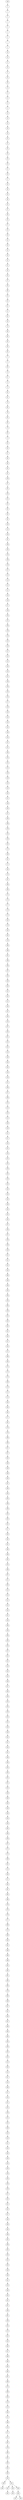 digraph my_graph {
196 [label=196]
3 [label=3]
1 [label=1]
0 [label=0]
2 [label=2]
8 [label=8]
5 [label=5]
6 [label=6]
7 [label=7]
4 [label=4]
16 [label=16]
10 [label=10]
17 [label=17]
13 [label=13]
9 [label=9]
25 [label=25]
20 [label=20]
14 [label=14]
12 [label=12]
22 [label=22]
15 [label=15]
11 [label=11]
19 [label=19]
18 [label=18]
23 [label=23]
29 [label=29]
24 [label=24]
32 [label=32]
21 [label=21]
35 [label=35]
34 [label=34]
26 [label=26]
30 [label=30]
31 [label=31]
36 [label=36]
27 [label=27]
40 [label=40]
38 [label=38]
33 [label=33]
46 [label=46]
42 [label=42]
47 [label=47]
48 [label=48]
44 [label=44]
37 [label=37]
50 [label=50]
49 [label=49]
45 [label=45]
39 [label=39]
55 [label=55]
28 [label=28]
52 [label=52]
51 [label=51]
43 [label=43]
54 [label=54]
57 [label=57]
59 [label=59]
66 [label=66]
53 [label=53]
62 [label=62]
61 [label=61]
41 [label=41]
65 [label=65]
58 [label=58]
70 [label=70]
69 [label=69]
60 [label=60]
63 [label=63]
56 [label=56]
64 [label=64]
77 [label=77]
71 [label=71]
68 [label=68]
76 [label=76]
67 [label=67]
75 [label=75]
72 [label=72]
82 [label=82]
81 [label=81]
73 [label=73]
85 [label=85]
78 [label=78]
84 [label=84]
83 [label=83]
79 [label=79]
90 [label=90]
74 [label=74]
80 [label=80]
89 [label=89]
87 [label=87]
86 [label=86]
88 [label=88]
95 [label=95]
91 [label=91]
100 [label=100]
97 [label=97]
94 [label=94]
102 [label=102]
101 [label=101]
93 [label=93]
98 [label=98]
96 [label=96]
99 [label=99]
103 [label=103]
113 [label=113]
104 [label=104]
92 [label=92]
106 [label=106]
105 [label=105]
110 [label=110]
109 [label=109]
116 [label=116]
107 [label=107]
115 [label=115]
114 [label=114]
112 [label=112]
111 [label=111]
124 [label=124]
118 [label=118]
117 [label=117]
126 [label=126]
120 [label=120]
121 [label=121]
108 [label=108]
128 [label=128]
119 [label=119]
132 [label=132]
129 [label=129]
137 [label=137]
125 [label=125]
122 [label=122]
130 [label=130]
123 [label=123]
131 [label=131]
138 [label=138]
136 [label=136]
133 [label=133]
134 [label=134]
127 [label=127]
139 [label=139]
140 [label=140]
144 [label=144]
143 [label=143]
135 [label=135]
149 [label=149]
154 [label=154]
147 [label=147]
141 [label=141]
164 [label=164]
145 [label=145]
142 [label=142]
152 [label=152]
146 [label=146]
156 [label=156]
150 [label=150]
153 [label=153]
165 [label=165]
151 [label=151]
148 [label=148]
163 [label=163]
157 [label=157]
160 [label=160]
168 [label=168]
158 [label=158]
155 [label=155]
159 [label=159]
162 [label=162]
170 [label=170]
169 [label=169]
161 [label=161]
171 [label=171]
184 [label=184]
173 [label=173]
167 [label=167]
166 [label=166]
180 [label=180]
172 [label=172]
174 [label=174]
177 [label=177]
179 [label=179]
175 [label=175]
185 [label=185]
176 [label=176]
183 [label=183]
182 [label=182]
178 [label=178]
199 [label=199]
188 [label=188]
181 [label=181]
189 [label=189]
186 [label=186]
187 [label=187]
193 [label=193]
190 [label=190]
200 [label=200]
191 [label=191]
192 [label=192]
212 [label=212]
194 [label=194]
197 [label=197]
195 [label=195]
210 [label=210]
207 [label=207]
203 [label=203]
201 [label=201]
225 [label=225]
202 [label=202]
219 [label=219]
198 [label=198]
204 [label=204]
205 [label=205]
216 [label=216]
218 [label=218]
211 [label=211]
206 [label=206]
217 [label=217]
208 [label=208]
214 [label=214]
213 [label=213]
220 [label=220]
215 [label=215]
209 [label=209]
229 [label=229]
221 [label=221]
227 [label=227]
223 [label=223]
231 [label=231]
224 [label=224]
222 [label=222]
232 [label=232]
226 [label=226]
245 [label=245]
228 [label=228]
235 [label=235]
240 [label=240]
234 [label=234]
230 [label=230]
238 [label=238]
233 [label=233]
252 [label=252]
243 [label=243]
237 [label=237]
236 [label=236]
247 [label=247]
239 [label=239]
249 [label=249]
248 [label=248]
241 [label=241]
251 [label=251]
242 [label=242]
250 [label=250]
266 [label=266]
258 [label=258]
246 [label=246]
253 [label=253]
256 [label=256]
244 [label=244]
260 [label=260]
259 [label=259]
255 [label=255]
262 [label=262]
265 [label=265]
261 [label=261]
263 [label=263]
257 [label=257]
254 [label=254]
271 [label=271]
269 [label=269]
264 [label=264]
275 [label=275]
273 [label=273]
270 [label=270]
289 [label=289]
278 [label=278]
272 [label=272]
274 [label=274]
294 [label=294]
284 [label=284]
282 [label=282]
277 [label=277]
281 [label=281]
279 [label=279]
276 [label=276]
268 [label=268]
280 [label=280]
267 [label=267]
287 [label=287]
285 [label=285]
288 [label=288]
299 [label=299]
286 [label=286]
283 [label=283]
297 [label=297]
290 [label=290]
304 [label=304]
303 [label=303]
298 [label=298]
296 [label=296]
292 [label=292]
295 [label=295]
291 [label=291]
317 [label=317]
300 [label=300]
293 [label=293]
301 [label=301]
306 [label=306]
309 [label=309]
302 [label=302]
310 [label=310]
308 [label=308]
307 [label=307]
311 [label=311]
305 [label=305]
315 [label=315]
314 [label=314]
312 [label=312]
313 [label=313]
324 [label=324]
321 [label=321]
316 [label=316]
338 [label=338]
318 [label=318]
326 [label=326]
335 [label=335]
320 [label=320]
337 [label=337]
322 [label=322]
331 [label=331]
319 [label=319]
345 [label=345]
325 [label=325]
339 [label=339]
327 [label=327]
330 [label=330]
329 [label=329]
323 [label=323]
334 [label=334]
328 [label=328]
333 [label=333]
332 [label=332]
336 [label=336]
348 [label=348]
342 [label=342]
347 [label=347]
344 [label=344]
351 [label=351]
346 [label=346]
340 [label=340]
343 [label=343]
353 [label=353]
352 [label=352]
341 [label=341]
355 [label=355]
349 [label=349]
360 [label=360]
363 [label=363]
358 [label=358]
356 [label=356]
354 [label=354]
350 [label=350]
362 [label=362]
384 [label=384]
359 [label=359]
357 [label=357]
372 [label=372]
375 [label=375]
369 [label=369]
361 [label=361]
374 [label=374]
364 [label=364]
371 [label=371]
382 [label=382]
367 [label=367]
365 [label=365]
368 [label=368]
376 [label=376]
370 [label=370]
379 [label=379]
377 [label=377]
366 [label=366]
373 [label=373]
389 [label=389]
383 [label=383]
381 [label=381]
399 [label=399]
388 [label=388]
386 [label=386]
402 [label=402]
392 [label=392]
391 [label=391]
385 [label=385]
380 [label=380]
378 [label=378]
390 [label=390]
396 [label=396]
387 [label=387]
401 [label=401]
394 [label=394]
397 [label=397]
398 [label=398]
393 [label=393]
400 [label=400]
404 [label=404]
406 [label=406]
405 [label=405]
403 [label=403]
413 [label=413]
395 [label=395]
415 [label=415]
407 [label=407]
410 [label=410]
409 [label=409]
417 [label=417]
414 [label=414]
411 [label=411]
422 [label=422]
419 [label=419]
412 [label=412]
425 [label=425]
408 [label=408]
423 [label=423]
416 [label=416]
421 [label=421]
434 [label=434]
430 [label=430]
426 [label=426]
424 [label=424]
420 [label=420]
418 [label=418]
444 [label=444]
429 [label=429]
428 [label=428]
427 [label=427]
435 [label=435]
431 [label=431]
433 [label=433]
437 [label=437]
449 [label=449]
438 [label=438]
440 [label=440]
436 [label=436]
432 [label=432]
439 [label=439]
455 [label=455]
443 [label=443]
442 [label=442]
450 [label=450]
448 [label=448]
446 [label=446]
441 [label=441]
476 [label=476]
458 [label=458]
453 [label=453]
451 [label=451]
447 [label=447]
456 [label=456]
461 [label=461]
459 [label=459]
454 [label=454]
475 [label=475]
452 [label=452]
445 [label=445]
463 [label=463]
457 [label=457]
468 [label=468]
460 [label=460]
462 [label=462]
465 [label=465]
467 [label=467]
466 [label=466]
473 [label=473]
469 [label=469]
464 [label=464]
478 [label=478]
470 [label=470]
484 [label=484]
472 [label=472]
486 [label=486]
474 [label=474]
477 [label=477]
471 [label=471]
487 [label=487]
479 [label=479]
485 [label=485]
481 [label=481]
493 [label=493]
482 [label=482]
480 [label=480]
483 [label=483]
489 [label=489]
496 [label=496]
494 [label=494]
491 [label=491]
492 [label=492]
490 [label=490]
495 [label=495]
498 [label=498]
499 [label=499]
497 [label=497]
488 [label=488]
196->3
3->1
1->0
0->2
2->8
8->5
5->6
6->7
7->4
4->16
16->10
10->17
17->13
13->9
9->25
25->20
20->14
14->12
12->22
22->15
15->11
11->19
19->18
18->23
23->29
29->24
24->32
32->21
21->35
35->34
34->26
26->30
30->31
31->36
36->27
27->40
40->38
38->33
33->46
46->42
42->47
47->48
48->44
44->37
37->50
50->49
49->45
45->39
39->55
55->28
28->52
52->51
51->43
43->54
54->57
57->59
59->66
66->53
53->62
62->61
61->41
41->65
65->58
58->70
70->69
69->60
60->63
63->56
56->64
64->77
77->71
71->68
68->76
76->67
67->75
75->72
72->82
82->81
81->73
73->85
85->78
78->84
84->83
83->79
79->90
90->74
74->80
80->89
89->87
87->86
86->88
88->95
95->91
91->100
100->97
97->94
94->102
102->101
101->93
93->98
98->96
96->99
99->103
103->113
113->104
104->92
92->106
106->105
105->110
110->109
109->116
116->107
107->115
115->114
114->112
112->111
111->124
124->118
118->117
117->126
126->120
120->121
121->108
108->128
128->119
119->132
132->129
129->137
137->125
125->122
122->130
130->123
123->131
131->138
138->136
136->133
133->134
134->127
127->139
139->140
140->144
144->143
143->135
135->149
149->154
154->147
147->141
141->164
164->145
145->142
142->152
152->146
146->156
156->150
150->153
153->165
165->151
151->148
148->163
163->157
157->160
160->168
168->158
158->155
155->159
159->162
162->170
170->169
169->161
161->171
171->184
184->173
173->167
167->166
166->180
180->172
172->174
174->177
177->179
179->175
175->185
185->176
176->183
183->182
182->178
178->199
199->188
188->181
181->189
189->186
186->187
187->193
193->190
190->200
200->191
191->192
192->212
212->194
194->197
197->195
195->210
210->207
207->203
203->201
201->225
225->202
202->219
219->198
198->204
204->205
205->216
216->218
218->211
211->206
206->217
217->208
208->214
214->213
213->220
220->215
215->209
209->229
229->221
221->227
227->223
223->231
231->224
224->222
222->232
232->226
226->245
245->228
228->235
235->240
240->234
234->230
230->238
238->233
233->252
252->243
243->237
237->236
236->247
247->239
239->249
249->248
248->241
241->251
251->242
242->250
250->266
266->258
258->246
246->253
253->256
256->244
244->260
260->259
259->255
255->262
262->265
265->261
261->263
263->257
257->254
254->271
271->269
269->264
264->275
275->273
273->270
270->289
289->278
278->272
272->274
274->294
294->284
284->282
282->277
277->281
281->279
279->276
276->268
268->280
280->267
267->287
287->285
285->288
288->299
299->286
286->283
283->297
297->290
290->304
304->303
303->298
298->296
296->292
292->295
295->291
291->317
317->300
300->293
293->301
301->306
306->309
309->302
302->310
310->308
308->307
307->311
311->305
305->315
315->314
314->312
312->313
313->324
324->321
321->316
316->338
338->318
318->326
326->335
335->320
320->337
337->322
322->331
331->319
319->345
345->325
325->339
339->327
327->330
330->329
329->323
323->334
334->328
328->333
333->332
332->336
336->348
348->342
342->347
347->344
344->351
351->346
346->340
340->343
343->353
353->352
352->341
341->355
355->349
349->360
360->363
363->358
358->356
356->354
354->350
350->362
362->384
384->359
359->357
357->372
372->375
375->369
369->361
361->374
374->364
364->371
371->382
382->367
367->365
365->368
368->376
376->370
370->379
379->377
377->366
366->373
373->389
389->383
383->381
381->399
399->388
388->386
386->402
402->392
392->391
391->385
385->380
380->378
378->390
390->396
396->387
387->401
401->394
394->397
397->398
398->393
393->400
400->404
404->406
406->405
405->403
403->413
413->395
395->415
415->407
407->410
410->409
409->417
417->414
414->411
411->422
422->419
419->412
412->425
425->408
408->423
423->416
416->421
421->434
434->430
430->426
426->424
424->420
420->418
418->444
444->429
429->428
428->427
427->435
435->431
431->433
433->437
437->449
449->438
438->440
440->436
436->432
432->439
439->455
455->443
443->442
442->450
450->448
448->446
446->441
441->476
476->458
458->453
453->451
451->447
447->456
456->461
461->459
459->454
454->475
475->452
452->445
445->463
463->457
457->468
468->460
460->462
462->465
465->467
467->466
466->473
473->469
469->464
464->478
478->470
470->484
484->472
472->486
486->474
474->477
477->471
471->487
487->479
479->485
485->481
481->493
493->482
482->480
480->483
483->489
489->496
483->494
494->491
491->492
494->490
490->495
494->498
498->499
499->497
499->488
}